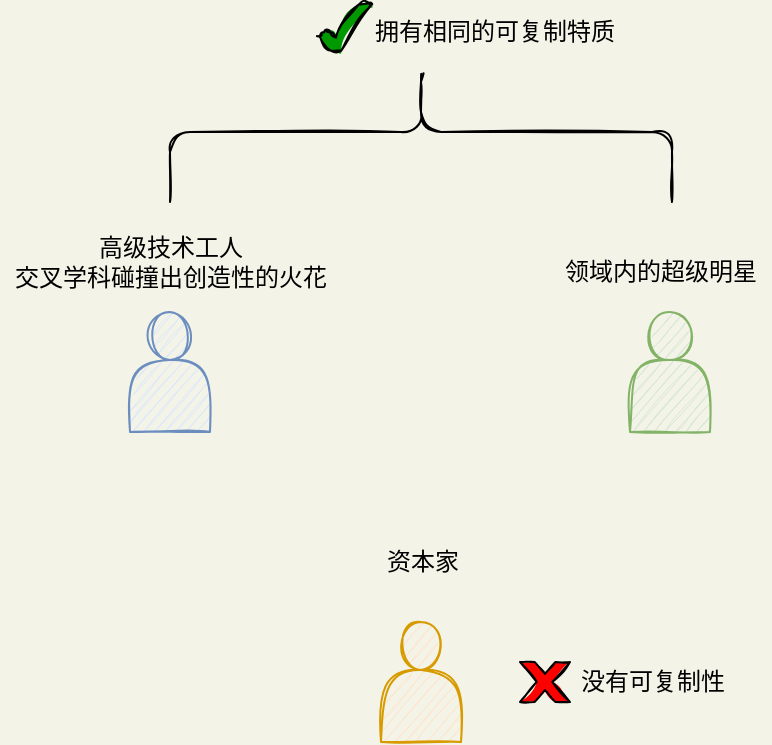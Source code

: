 <mxfile version="14.2.6" type="github">
  <diagram id="0etI7U6GQ6Rr9QqrJn2d" name="第 1 页">
    <mxGraphModel dx="1426" dy="800" grid="1" gridSize="10" guides="1" tooltips="1" connect="1" arrows="1" fold="1" page="1" pageScale="1" pageWidth="827" pageHeight="1169" background="#F4F3E8" math="0" shadow="0">
      <root>
        <mxCell id="0" />
        <mxCell id="1" parent="0" />
        <mxCell id="Oy94kdvGB5EBkjyzayGO-7" value="" style="shape=actor;whiteSpace=wrap;html=1;fillColor=#dae8fc;strokeColor=#6c8ebf;sketch=1;rounded=1;" vertex="1" parent="1">
          <mxGeometry x="275" y="525" width="40" height="60" as="geometry" />
        </mxCell>
        <mxCell id="Oy94kdvGB5EBkjyzayGO-8" value="" style="shape=actor;whiteSpace=wrap;html=1;fillColor=#d5e8d4;strokeColor=#82b366;sketch=1;rounded=1;" vertex="1" parent="1">
          <mxGeometry x="525" y="525" width="40" height="60" as="geometry" />
        </mxCell>
        <mxCell id="Oy94kdvGB5EBkjyzayGO-9" value="" style="shape=actor;whiteSpace=wrap;html=1;fillColor=#ffe6cc;strokeColor=#d79b00;sketch=1;rounded=1;" vertex="1" parent="1">
          <mxGeometry x="400.5" y="680" width="40" height="60" as="geometry" />
        </mxCell>
        <mxCell id="Oy94kdvGB5EBkjyzayGO-13" value="高级技术工人&lt;br&gt;交叉学科碰撞出创造性的火花" style="text;html=1;align=center;verticalAlign=middle;resizable=0;points=[];autosize=1;sketch=1;rounded=1;" vertex="1" parent="1">
          <mxGeometry x="210" y="485" width="170" height="30" as="geometry" />
        </mxCell>
        <mxCell id="Oy94kdvGB5EBkjyzayGO-14" value="领域内的超级明星" style="text;html=1;align=center;verticalAlign=middle;resizable=0;points=[];autosize=1;sketch=1;rounded=1;" vertex="1" parent="1">
          <mxGeometry x="485" y="495" width="110" height="20" as="geometry" />
        </mxCell>
        <mxCell id="Oy94kdvGB5EBkjyzayGO-16" value="资本家" style="text;html=1;align=center;verticalAlign=middle;resizable=0;points=[];autosize=1;sketch=1;rounded=1;" vertex="1" parent="1">
          <mxGeometry x="395.5" y="640" width="50" height="20" as="geometry" />
        </mxCell>
        <mxCell id="Oy94kdvGB5EBkjyzayGO-20" value="" style="shape=curlyBracket;whiteSpace=wrap;html=1;rounded=1;sketch=1;direction=south;size=0.5;" vertex="1" parent="1">
          <mxGeometry x="295" y="400" width="251" height="70" as="geometry" />
        </mxCell>
        <mxCell id="Oy94kdvGB5EBkjyzayGO-21" value="" style="verticalLabelPosition=bottom;verticalAlign=top;html=1;shape=mxgraph.basic.x;rounded=1;sketch=1;fillStyle=solid;fillColor=#FF0000;" vertex="1" parent="1">
          <mxGeometry x="470" y="700" width="25" height="20" as="geometry" />
        </mxCell>
        <mxCell id="Oy94kdvGB5EBkjyzayGO-22" value="" style="verticalLabelPosition=bottom;verticalAlign=top;html=1;shape=mxgraph.basic.tick;rounded=1;sketch=1;fillColor=#009900;fillStyle=solid;" vertex="1" parent="1">
          <mxGeometry x="370" y="370" width="25.5" height="25" as="geometry" />
        </mxCell>
        <mxCell id="Oy94kdvGB5EBkjyzayGO-23" value="拥有相同的可复制特质" style="text;html=1;align=center;verticalAlign=middle;resizable=0;points=[];autosize=1;" vertex="1" parent="1">
          <mxGeometry x="387" y="375" width="140" height="20" as="geometry" />
        </mxCell>
        <mxCell id="Oy94kdvGB5EBkjyzayGO-24" value="没有可复制性" style="text;html=1;align=center;verticalAlign=middle;resizable=0;points=[];autosize=1;" vertex="1" parent="1">
          <mxGeometry x="491" y="700" width="90" height="20" as="geometry" />
        </mxCell>
      </root>
    </mxGraphModel>
  </diagram>
</mxfile>
